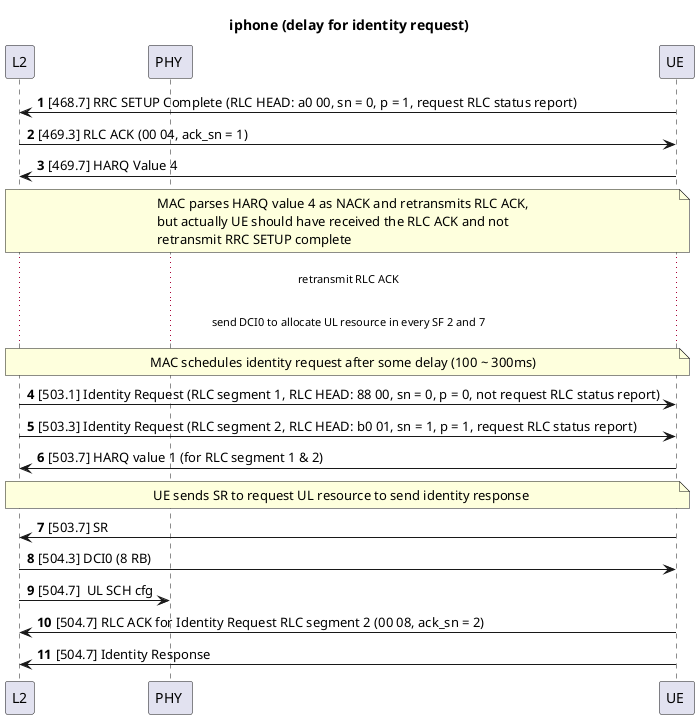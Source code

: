 @startuml
autonumber
title iphone (delay for identity request)

participant "L2" as l2
participant "PHY " as phy
participant "UE " as ue

ue -> l2 : [468.7] RRC SETUP Complete (RLC HEAD: a0 00, sn = 0, p = 1, request RLC status report)
l2 -> ue : [469.3] RLC ACK (00 04, ack_sn = 1)
ue -> l2 : [469.7] HARQ Value 4
note over l2, ue 
MAC parses HARQ value 4 as NACK and retransmits RLC ACK,
but actually UE should have received the RLC ACK and not 
retransmit RRC SETUP complete
end note

... retransmit RLC ACK ...

... send DCI0 to allocate UL resource in every SF 2 and 7 ...

note over l2, ue 
MAC schedules identity request after some delay (100 ~ 300ms)
end note

l2 -> ue : [503.1] Identity Request (RLC segment 1, RLC HEAD: 88 00, sn = 0, p = 0, not request RLC status report)
l2 -> ue : [503.3] Identity Request (RLC segment 2, RLC HEAD: b0 01, sn = 1, p = 1, request RLC status report)
ue -> l2 : [503.7] HARQ value 1 (for RLC segment 1 & 2)

note over l2, ue 
UE sends SR to request UL resource to send identity response 
end note

ue -> l2 : [503.7] SR
l2 -> ue : [504.3] DCI0 (8 RB)
l2 -> phy : [504.7]  UL SCH cfg 
ue -> l2 : [504.7] RLC ACK for Identity Request RLC segment 2 (00 08, ack_sn = 2)
ue -> l2 : [504.7] Identity Response

@enduml